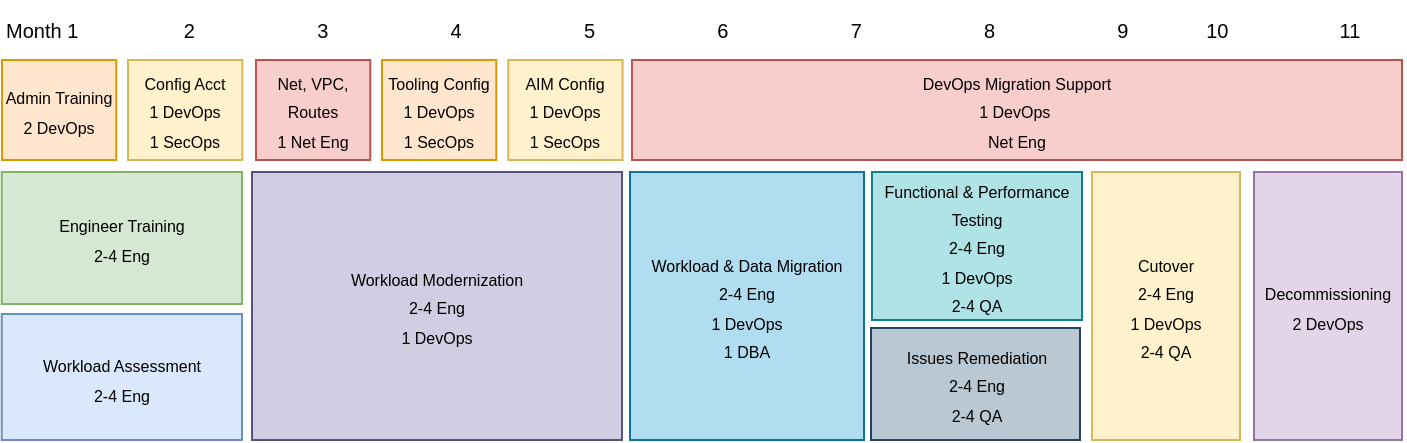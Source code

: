 <mxfile version="26.0.6">
  <diagram name="Page-1" id="vDtq5KVX1MM9Ple9-U2E">
    <mxGraphModel dx="915" dy="537" grid="1" gridSize="10" guides="1" tooltips="1" connect="1" arrows="1" fold="1" page="1" pageScale="1" pageWidth="850" pageHeight="1100" math="0" shadow="0">
      <root>
        <mxCell id="0" />
        <mxCell id="1" parent="0" />
        <mxCell id="RrrULq9JrbILSjUEUp7S-1" value="&lt;font style=&quot;font-size: 8px;&quot;&gt;Engineer Training&lt;/font&gt;&lt;div&gt;&lt;font style=&quot;font-size: 8px;&quot;&gt;2-4 Eng&lt;/font&gt;&lt;/div&gt;" style="rounded=0;whiteSpace=wrap;html=1;fillColor=#d5e8d4;strokeColor=#82b366;" vertex="1" parent="1">
          <mxGeometry x="19.86" y="126" width="120.14" height="66" as="geometry" />
        </mxCell>
        <mxCell id="RrrULq9JrbILSjUEUp7S-2" value="&lt;font style=&quot;font-size: 8px;&quot;&gt;Workload Assessment&lt;/font&gt;&lt;div&gt;&lt;font style=&quot;font-size: 8px;&quot;&gt;2-4 Eng&lt;/font&gt;&lt;/div&gt;" style="rounded=0;whiteSpace=wrap;html=1;fillColor=#dae8fc;strokeColor=#6c8ebf;" vertex="1" parent="1">
          <mxGeometry x="19.86" y="197" width="120.14" height="63" as="geometry" />
        </mxCell>
        <mxCell id="RrrULq9JrbILSjUEUp7S-3" value="&lt;font style=&quot;font-size: 8px;&quot;&gt;Workload Modernization&lt;/font&gt;&lt;div&gt;&lt;font style=&quot;font-size: 8px;&quot;&gt;2-4 Eng&lt;/font&gt;&lt;/div&gt;&lt;div&gt;&lt;font style=&quot;font-size: 8px;&quot;&gt;1 DevOps&lt;/font&gt;&lt;/div&gt;" style="rounded=0;whiteSpace=wrap;html=1;fillColor=#d0cee2;strokeColor=#56517e;" vertex="1" parent="1">
          <mxGeometry x="145" y="126" width="185" height="134" as="geometry" />
        </mxCell>
        <mxCell id="RrrULq9JrbILSjUEUp7S-4" value="&lt;font style=&quot;font-size: 8px;&quot;&gt;Admin Training&lt;/font&gt;&lt;div&gt;&lt;font style=&quot;font-size: 8px;&quot;&gt;2 DevOps&lt;/font&gt;&lt;/div&gt;" style="rounded=0;whiteSpace=wrap;html=1;fillColor=#ffe6cc;strokeColor=#d79b00;" vertex="1" parent="1">
          <mxGeometry x="20" y="70" width="57.14" height="50" as="geometry" />
        </mxCell>
        <mxCell id="RrrULq9JrbILSjUEUp7S-6" value="&lt;font style=&quot;font-size: 8px;&quot;&gt;Config Acct&lt;/font&gt;&lt;div&gt;&lt;font style=&quot;font-size: 8px;&quot;&gt;1 DevOps&lt;/font&gt;&lt;/div&gt;&lt;div&gt;&lt;font style=&quot;font-size: 8px;&quot;&gt;1 SecOps&lt;/font&gt;&lt;/div&gt;" style="rounded=0;whiteSpace=wrap;html=1;fillColor=#fff2cc;strokeColor=#d6b656;" vertex="1" parent="1">
          <mxGeometry x="83" y="70" width="57.14" height="50" as="geometry" />
        </mxCell>
        <mxCell id="RrrULq9JrbILSjUEUp7S-12" value="&lt;font style=&quot;font-size: 8px;&quot;&gt;Net, VPC, Routes&lt;/font&gt;&lt;div&gt;&lt;font style=&quot;font-size: 8px;&quot;&gt;1 Net Eng&lt;/font&gt;&lt;/div&gt;" style="rounded=0;whiteSpace=wrap;html=1;fillColor=#f8cecc;strokeColor=#b85450;" vertex="1" parent="1">
          <mxGeometry x="147" y="70" width="57.14" height="50" as="geometry" />
        </mxCell>
        <mxCell id="RrrULq9JrbILSjUEUp7S-13" value="&lt;font style=&quot;font-size: 8px;&quot;&gt;Tooling Config&lt;/font&gt;&lt;div&gt;&lt;font style=&quot;font-size: 8px;&quot;&gt;1 DevOps&lt;/font&gt;&lt;/div&gt;&lt;div&gt;&lt;font style=&quot;font-size: 8px;&quot;&gt;1 SecOps&lt;/font&gt;&lt;/div&gt;" style="rounded=0;whiteSpace=wrap;html=1;fillColor=#ffe6cc;strokeColor=#d79b00;" vertex="1" parent="1">
          <mxGeometry x="210" y="70" width="57.14" height="50" as="geometry" />
        </mxCell>
        <mxCell id="RrrULq9JrbILSjUEUp7S-14" value="&lt;font style=&quot;font-size: 8px;&quot;&gt;AIM Config&lt;/font&gt;&lt;div&gt;&lt;font style=&quot;font-size: 8px;&quot;&gt;1 DevOps&lt;/font&gt;&lt;/div&gt;&lt;div&gt;&lt;font style=&quot;font-size: 8px;&quot;&gt;1 SecOps&lt;/font&gt;&lt;/div&gt;" style="rounded=0;whiteSpace=wrap;html=1;fillColor=#fff2cc;strokeColor=#d6b656;" vertex="1" parent="1">
          <mxGeometry x="273.14" y="70" width="57.14" height="50" as="geometry" />
        </mxCell>
        <mxCell id="RrrULq9JrbILSjUEUp7S-16" value="&lt;font style=&quot;font-size: 8px;&quot;&gt;Workload &amp;amp; Data Migration&lt;/font&gt;&lt;div&gt;&lt;font style=&quot;font-size: 8px;&quot;&gt;2-4 Eng&lt;/font&gt;&lt;/div&gt;&lt;div&gt;&lt;font style=&quot;font-size: 8px;&quot;&gt;1 DevOps&lt;/font&gt;&lt;/div&gt;&lt;div&gt;&lt;font style=&quot;font-size: 8px;&quot;&gt;1 DBA&lt;/font&gt;&lt;/div&gt;" style="rounded=0;whiteSpace=wrap;html=1;fillColor=#b1ddf0;strokeColor=#10739e;" vertex="1" parent="1">
          <mxGeometry x="334" y="126" width="117" height="134" as="geometry" />
        </mxCell>
        <mxCell id="RrrULq9JrbILSjUEUp7S-17" value="&lt;font style=&quot;font-size: 8px;&quot;&gt;Functional &amp;amp; Performance Testing&lt;/font&gt;&lt;div&gt;&lt;font style=&quot;font-size: 8px;&quot;&gt;2-4 Eng&lt;/font&gt;&lt;/div&gt;&lt;div&gt;&lt;font style=&quot;font-size: 8px;&quot;&gt;1 DevOps&lt;/font&gt;&lt;/div&gt;&lt;div&gt;&lt;font style=&quot;font-size: 8px;&quot;&gt;2-4 QA&lt;/font&gt;&lt;/div&gt;" style="rounded=0;whiteSpace=wrap;html=1;fillColor=#b0e3e6;strokeColor=#0e8088;" vertex="1" parent="1">
          <mxGeometry x="455" y="126" width="105" height="74" as="geometry" />
        </mxCell>
        <mxCell id="RrrULq9JrbILSjUEUp7S-18" value="&lt;span style=&quot;font-size: 8px;&quot;&gt;Cutover&lt;/span&gt;&lt;div&gt;&lt;div&gt;&lt;font style=&quot;font-size: 8px;&quot;&gt;2-4 Eng&lt;/font&gt;&lt;/div&gt;&lt;div&gt;&lt;font style=&quot;font-size: 8px;&quot;&gt;1 DevOps&lt;/font&gt;&lt;/div&gt;&lt;div&gt;&lt;font style=&quot;font-size: 8px;&quot;&gt;2-4 QA&lt;/font&gt;&lt;/div&gt;&lt;/div&gt;" style="rounded=0;whiteSpace=wrap;html=1;fillColor=#fff2cc;strokeColor=#d6b656;" vertex="1" parent="1">
          <mxGeometry x="565" y="126" width="74" height="134" as="geometry" />
        </mxCell>
        <mxCell id="RrrULq9JrbILSjUEUp7S-19" value="&lt;font style=&quot;font-size: 8px;&quot;&gt;DevOps Migration Support&lt;/font&gt;&lt;div&gt;&lt;font style=&quot;font-size: 8px;&quot;&gt;1 DevOps&amp;nbsp;&lt;/font&gt;&lt;/div&gt;&lt;div&gt;&lt;font style=&quot;font-size: 8px;&quot;&gt;Net Eng&lt;/font&gt;&lt;/div&gt;" style="rounded=0;whiteSpace=wrap;html=1;fillColor=#f8cecc;strokeColor=#b85450;" vertex="1" parent="1">
          <mxGeometry x="335" y="70" width="385" height="50" as="geometry" />
        </mxCell>
        <mxCell id="RrrULq9JrbILSjUEUp7S-20" value="&lt;font style=&quot;font-size: 8px;&quot;&gt;Issues Remediation&lt;/font&gt;&lt;div&gt;&lt;font style=&quot;font-size: 8px;&quot;&gt;2-4 Eng&lt;/font&gt;&lt;/div&gt;&lt;div&gt;&lt;font style=&quot;font-size: 8px;&quot;&gt;2-4 QA&lt;/font&gt;&lt;/div&gt;" style="rounded=0;whiteSpace=wrap;html=1;fillColor=#bac8d3;strokeColor=#23445d;" vertex="1" parent="1">
          <mxGeometry x="454.5" y="204" width="104.5" height="56" as="geometry" />
        </mxCell>
        <mxCell id="RrrULq9JrbILSjUEUp7S-21" value="&lt;span style=&quot;font-size: 8px;&quot;&gt;Decommissioning&lt;/span&gt;&lt;div&gt;&lt;span style=&quot;font-size: 8px;&quot;&gt;2 DevOps&lt;/span&gt;&lt;/div&gt;" style="rounded=0;whiteSpace=wrap;html=1;fillColor=#e1d5e7;strokeColor=#9673a6;" vertex="1" parent="1">
          <mxGeometry x="646" y="126" width="74" height="134" as="geometry" />
        </mxCell>
        <mxCell id="RrrULq9JrbILSjUEUp7S-25" value="&lt;font style=&quot;font-size: 10px;&quot;&gt;Month 1&lt;span style=&quot;white-space: pre;&quot;&gt;&#x9;&lt;/span&gt;&lt;span style=&quot;white-space: pre;&quot;&gt;&#x9;&lt;span style=&quot;white-space: pre;&quot;&gt;&#x9;&lt;/span&gt;2&lt;span style=&quot;white-space: pre;&quot;&gt;&#x9;&lt;/span&gt;&lt;span style=&quot;white-space: pre;&quot;&gt;&#x9;&lt;/span&gt;&lt;span style=&quot;white-space: pre;&quot;&gt;&#x9;&lt;/span&gt;3&lt;span style=&quot;white-space: pre;&quot;&gt;&#x9;&lt;/span&gt;&lt;span style=&quot;white-space: pre;&quot;&gt;&#x9;&lt;/span&gt;&lt;span style=&quot;white-space: pre;&quot;&gt;&#x9;&lt;/span&gt;4&lt;span style=&quot;white-space: pre;&quot;&gt;&#x9;&lt;/span&gt;&lt;span style=&quot;white-space: pre;&quot;&gt;&#x9;&lt;/span&gt;&lt;span style=&quot;white-space: pre;&quot;&gt;&#x9;&lt;/span&gt;5&lt;span style=&quot;white-space: pre;&quot;&gt;&#x9;&lt;/span&gt;&lt;span style=&quot;white-space: pre;&quot;&gt;&#x9;&lt;/span&gt;&lt;span style=&quot;white-space: pre;&quot;&gt;&#x9;&lt;/span&gt;6&lt;span style=&quot;white-space: pre;&quot;&gt;&#x9;&lt;/span&gt;&lt;span style=&quot;white-space: pre;&quot;&gt;&#x9;&lt;/span&gt;&lt;span style=&quot;white-space: pre;&quot;&gt;&#x9;&lt;/span&gt;7&lt;span style=&quot;white-space: pre;&quot;&gt;&#x9;&lt;/span&gt;&lt;span style=&quot;white-space: pre;&quot;&gt;&#x9;&lt;/span&gt;&lt;span style=&quot;white-space: pre;&quot;&gt;&#x9;&lt;/span&gt;8&lt;span style=&quot;white-space: pre;&quot;&gt;&#x9;&lt;/span&gt;&lt;span style=&quot;white-space: pre;&quot;&gt;&#x9;&lt;/span&gt;&lt;span style=&quot;white-space: pre;&quot;&gt;&#x9;&lt;/span&gt;9&lt;span style=&quot;white-space: pre;&quot;&gt;&#x9;&lt;/span&gt;&lt;span style=&quot;white-space: pre;&quot;&gt;&#x9;&lt;/span&gt;10&lt;span style=&quot;white-space: pre;&quot;&gt;&#x9;&lt;span style=&quot;white-space: pre;&quot;&gt;&#x9;&lt;/span&gt;&lt;/span&gt;&lt;span style=&quot;white-space: pre;&quot;&gt;&#x9;&lt;/span&gt;11&lt;/span&gt;&lt;/font&gt;" style="text;html=1;align=left;verticalAlign=middle;whiteSpace=wrap;rounded=0;" vertex="1" parent="1">
          <mxGeometry x="20" y="40" width="701" height="30" as="geometry" />
        </mxCell>
      </root>
    </mxGraphModel>
  </diagram>
</mxfile>

